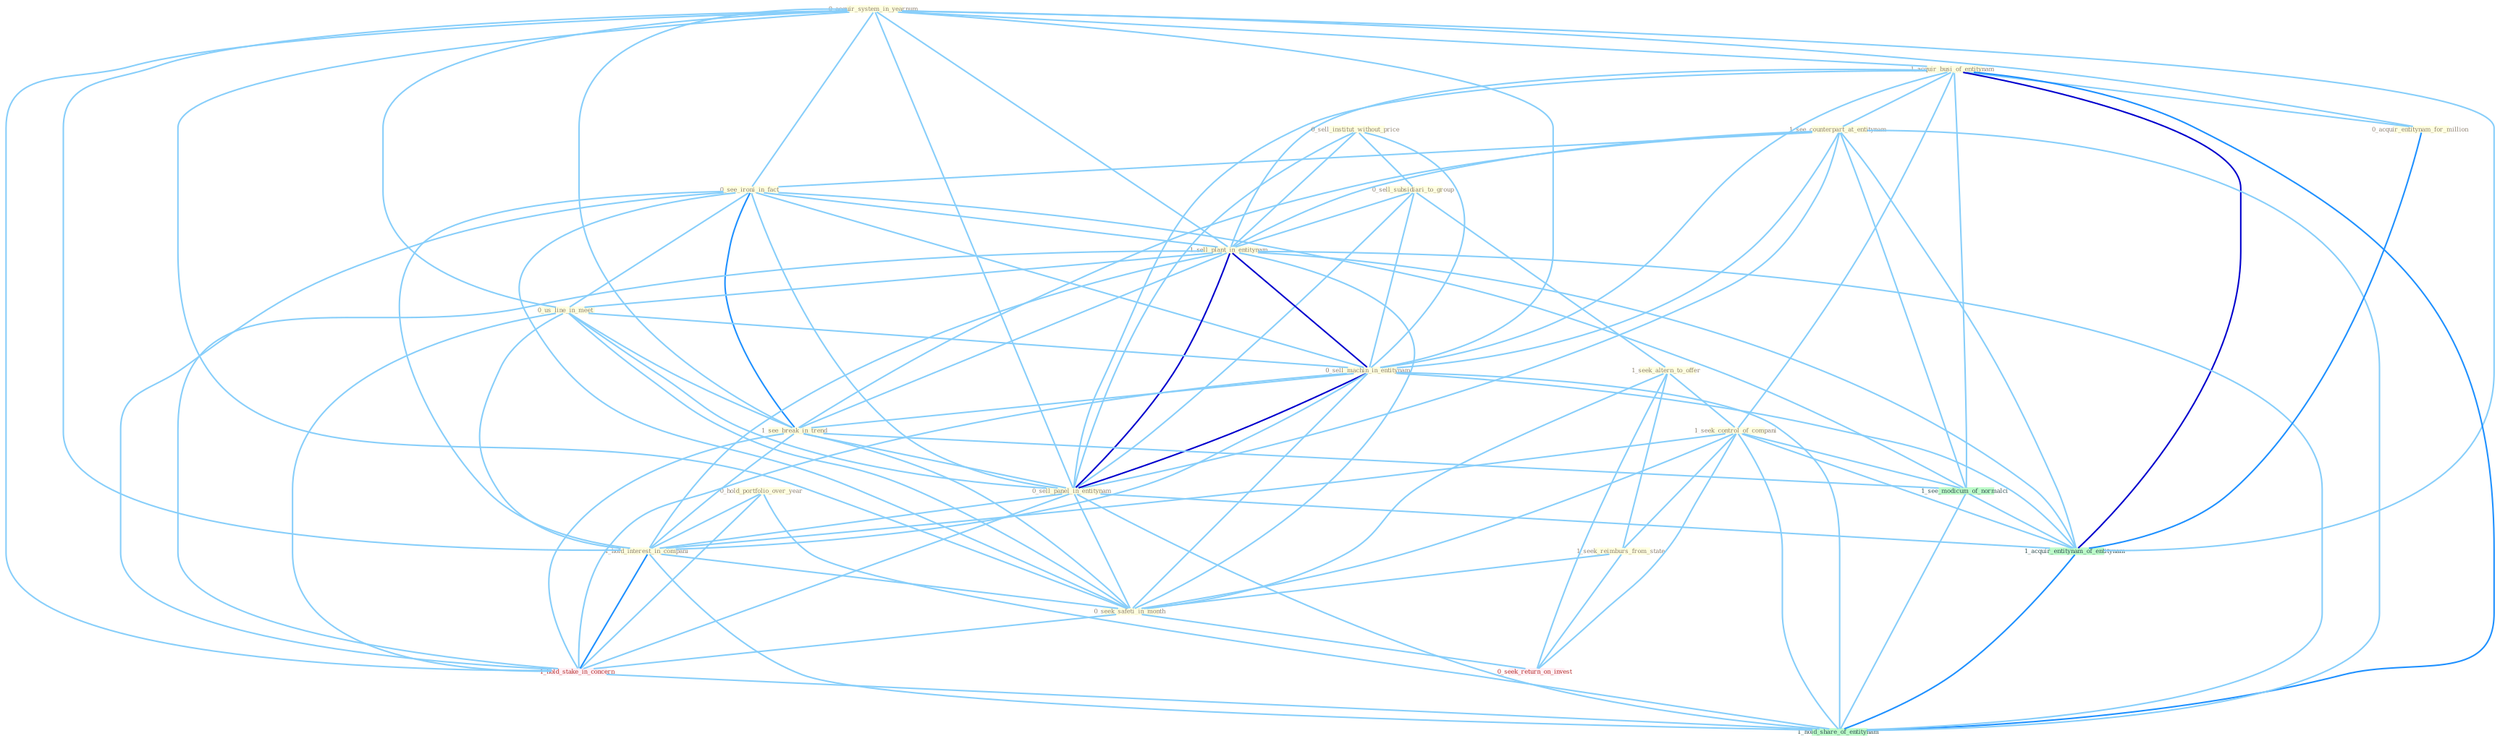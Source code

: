 Graph G{ 
    node
    [shape=polygon,style=filled,width=.5,height=.06,color="#BDFCC9",fixedsize=true,fontsize=4,
    fontcolor="#2f4f4f"];
    {node
    [color="#ffffe0", fontcolor="#8b7d6b"] "0_acquir_system_in_yearnum " "1_acquir_busi_of_entitynam " "0_sell_institut_without_price " "1_see_counterpart_at_entitynam " "0_hold_portfolio_over_year " "0_sell_subsidiari_to_group " "0_see_ironi_in_fact " "1_seek_altern_to_offer " "1_sell_plant_in_entitynam " "0_us_line_in_meet " "0_sell_machin_in_entitynam " "1_see_break_in_trend " "0_acquir_entitynam_for_million " "0_sell_panel_in_entitynam " "1_seek_control_of_compani " "1_hold_interest_in_compani " "1_seek_reimburs_from_state " "0_seek_safeti_in_month "}
{node [color="#fff0f5", fontcolor="#b22222"] "1_hold_stake_in_concern " "0_seek_return_on_invest "}
edge [color="#B0E2FF"];

	"0_acquir_system_in_yearnum " -- "1_acquir_busi_of_entitynam " [w="1", color="#87cefa" ];
	"0_acquir_system_in_yearnum " -- "0_see_ironi_in_fact " [w="1", color="#87cefa" ];
	"0_acquir_system_in_yearnum " -- "1_sell_plant_in_entitynam " [w="1", color="#87cefa" ];
	"0_acquir_system_in_yearnum " -- "0_us_line_in_meet " [w="1", color="#87cefa" ];
	"0_acquir_system_in_yearnum " -- "0_sell_machin_in_entitynam " [w="1", color="#87cefa" ];
	"0_acquir_system_in_yearnum " -- "1_see_break_in_trend " [w="1", color="#87cefa" ];
	"0_acquir_system_in_yearnum " -- "0_acquir_entitynam_for_million " [w="1", color="#87cefa" ];
	"0_acquir_system_in_yearnum " -- "0_sell_panel_in_entitynam " [w="1", color="#87cefa" ];
	"0_acquir_system_in_yearnum " -- "1_hold_interest_in_compani " [w="1", color="#87cefa" ];
	"0_acquir_system_in_yearnum " -- "0_seek_safeti_in_month " [w="1", color="#87cefa" ];
	"0_acquir_system_in_yearnum " -- "1_hold_stake_in_concern " [w="1", color="#87cefa" ];
	"0_acquir_system_in_yearnum " -- "1_acquir_entitynam_of_entitynam " [w="1", color="#87cefa" ];
	"1_acquir_busi_of_entitynam " -- "1_see_counterpart_at_entitynam " [w="1", color="#87cefa" ];
	"1_acquir_busi_of_entitynam " -- "1_sell_plant_in_entitynam " [w="1", color="#87cefa" ];
	"1_acquir_busi_of_entitynam " -- "0_sell_machin_in_entitynam " [w="1", color="#87cefa" ];
	"1_acquir_busi_of_entitynam " -- "0_acquir_entitynam_for_million " [w="1", color="#87cefa" ];
	"1_acquir_busi_of_entitynam " -- "0_sell_panel_in_entitynam " [w="1", color="#87cefa" ];
	"1_acquir_busi_of_entitynam " -- "1_seek_control_of_compani " [w="1", color="#87cefa" ];
	"1_acquir_busi_of_entitynam " -- "1_see_modicum_of_normalci " [w="1", color="#87cefa" ];
	"1_acquir_busi_of_entitynam " -- "1_acquir_entitynam_of_entitynam " [w="3", color="#0000cd" , len=0.6];
	"1_acquir_busi_of_entitynam " -- "1_hold_share_of_entitynam " [w="2", color="#1e90ff" , len=0.8];
	"0_sell_institut_without_price " -- "0_sell_subsidiari_to_group " [w="1", color="#87cefa" ];
	"0_sell_institut_without_price " -- "1_sell_plant_in_entitynam " [w="1", color="#87cefa" ];
	"0_sell_institut_without_price " -- "0_sell_machin_in_entitynam " [w="1", color="#87cefa" ];
	"0_sell_institut_without_price " -- "0_sell_panel_in_entitynam " [w="1", color="#87cefa" ];
	"1_see_counterpart_at_entitynam " -- "0_see_ironi_in_fact " [w="1", color="#87cefa" ];
	"1_see_counterpart_at_entitynam " -- "1_sell_plant_in_entitynam " [w="1", color="#87cefa" ];
	"1_see_counterpart_at_entitynam " -- "0_sell_machin_in_entitynam " [w="1", color="#87cefa" ];
	"1_see_counterpart_at_entitynam " -- "1_see_break_in_trend " [w="1", color="#87cefa" ];
	"1_see_counterpart_at_entitynam " -- "0_sell_panel_in_entitynam " [w="1", color="#87cefa" ];
	"1_see_counterpart_at_entitynam " -- "1_see_modicum_of_normalci " [w="1", color="#87cefa" ];
	"1_see_counterpart_at_entitynam " -- "1_acquir_entitynam_of_entitynam " [w="1", color="#87cefa" ];
	"1_see_counterpart_at_entitynam " -- "1_hold_share_of_entitynam " [w="1", color="#87cefa" ];
	"0_hold_portfolio_over_year " -- "1_hold_interest_in_compani " [w="1", color="#87cefa" ];
	"0_hold_portfolio_over_year " -- "1_hold_stake_in_concern " [w="1", color="#87cefa" ];
	"0_hold_portfolio_over_year " -- "1_hold_share_of_entitynam " [w="1", color="#87cefa" ];
	"0_sell_subsidiari_to_group " -- "1_seek_altern_to_offer " [w="1", color="#87cefa" ];
	"0_sell_subsidiari_to_group " -- "1_sell_plant_in_entitynam " [w="1", color="#87cefa" ];
	"0_sell_subsidiari_to_group " -- "0_sell_machin_in_entitynam " [w="1", color="#87cefa" ];
	"0_sell_subsidiari_to_group " -- "0_sell_panel_in_entitynam " [w="1", color="#87cefa" ];
	"0_see_ironi_in_fact " -- "1_sell_plant_in_entitynam " [w="1", color="#87cefa" ];
	"0_see_ironi_in_fact " -- "0_us_line_in_meet " [w="1", color="#87cefa" ];
	"0_see_ironi_in_fact " -- "0_sell_machin_in_entitynam " [w="1", color="#87cefa" ];
	"0_see_ironi_in_fact " -- "1_see_break_in_trend " [w="2", color="#1e90ff" , len=0.8];
	"0_see_ironi_in_fact " -- "0_sell_panel_in_entitynam " [w="1", color="#87cefa" ];
	"0_see_ironi_in_fact " -- "1_hold_interest_in_compani " [w="1", color="#87cefa" ];
	"0_see_ironi_in_fact " -- "0_seek_safeti_in_month " [w="1", color="#87cefa" ];
	"0_see_ironi_in_fact " -- "1_hold_stake_in_concern " [w="1", color="#87cefa" ];
	"0_see_ironi_in_fact " -- "1_see_modicum_of_normalci " [w="1", color="#87cefa" ];
	"1_seek_altern_to_offer " -- "1_seek_control_of_compani " [w="1", color="#87cefa" ];
	"1_seek_altern_to_offer " -- "1_seek_reimburs_from_state " [w="1", color="#87cefa" ];
	"1_seek_altern_to_offer " -- "0_seek_safeti_in_month " [w="1", color="#87cefa" ];
	"1_seek_altern_to_offer " -- "0_seek_return_on_invest " [w="1", color="#87cefa" ];
	"1_sell_plant_in_entitynam " -- "0_us_line_in_meet " [w="1", color="#87cefa" ];
	"1_sell_plant_in_entitynam " -- "0_sell_machin_in_entitynam " [w="3", color="#0000cd" , len=0.6];
	"1_sell_plant_in_entitynam " -- "1_see_break_in_trend " [w="1", color="#87cefa" ];
	"1_sell_plant_in_entitynam " -- "0_sell_panel_in_entitynam " [w="3", color="#0000cd" , len=0.6];
	"1_sell_plant_in_entitynam " -- "1_hold_interest_in_compani " [w="1", color="#87cefa" ];
	"1_sell_plant_in_entitynam " -- "0_seek_safeti_in_month " [w="1", color="#87cefa" ];
	"1_sell_plant_in_entitynam " -- "1_hold_stake_in_concern " [w="1", color="#87cefa" ];
	"1_sell_plant_in_entitynam " -- "1_acquir_entitynam_of_entitynam " [w="1", color="#87cefa" ];
	"1_sell_plant_in_entitynam " -- "1_hold_share_of_entitynam " [w="1", color="#87cefa" ];
	"0_us_line_in_meet " -- "0_sell_machin_in_entitynam " [w="1", color="#87cefa" ];
	"0_us_line_in_meet " -- "1_see_break_in_trend " [w="1", color="#87cefa" ];
	"0_us_line_in_meet " -- "0_sell_panel_in_entitynam " [w="1", color="#87cefa" ];
	"0_us_line_in_meet " -- "1_hold_interest_in_compani " [w="1", color="#87cefa" ];
	"0_us_line_in_meet " -- "0_seek_safeti_in_month " [w="1", color="#87cefa" ];
	"0_us_line_in_meet " -- "1_hold_stake_in_concern " [w="1", color="#87cefa" ];
	"0_sell_machin_in_entitynam " -- "1_see_break_in_trend " [w="1", color="#87cefa" ];
	"0_sell_machin_in_entitynam " -- "0_sell_panel_in_entitynam " [w="3", color="#0000cd" , len=0.6];
	"0_sell_machin_in_entitynam " -- "1_hold_interest_in_compani " [w="1", color="#87cefa" ];
	"0_sell_machin_in_entitynam " -- "0_seek_safeti_in_month " [w="1", color="#87cefa" ];
	"0_sell_machin_in_entitynam " -- "1_hold_stake_in_concern " [w="1", color="#87cefa" ];
	"0_sell_machin_in_entitynam " -- "1_acquir_entitynam_of_entitynam " [w="1", color="#87cefa" ];
	"0_sell_machin_in_entitynam " -- "1_hold_share_of_entitynam " [w="1", color="#87cefa" ];
	"1_see_break_in_trend " -- "0_sell_panel_in_entitynam " [w="1", color="#87cefa" ];
	"1_see_break_in_trend " -- "1_hold_interest_in_compani " [w="1", color="#87cefa" ];
	"1_see_break_in_trend " -- "0_seek_safeti_in_month " [w="1", color="#87cefa" ];
	"1_see_break_in_trend " -- "1_hold_stake_in_concern " [w="1", color="#87cefa" ];
	"1_see_break_in_trend " -- "1_see_modicum_of_normalci " [w="1", color="#87cefa" ];
	"0_acquir_entitynam_for_million " -- "1_acquir_entitynam_of_entitynam " [w="2", color="#1e90ff" , len=0.8];
	"0_sell_panel_in_entitynam " -- "1_hold_interest_in_compani " [w="1", color="#87cefa" ];
	"0_sell_panel_in_entitynam " -- "0_seek_safeti_in_month " [w="1", color="#87cefa" ];
	"0_sell_panel_in_entitynam " -- "1_hold_stake_in_concern " [w="1", color="#87cefa" ];
	"0_sell_panel_in_entitynam " -- "1_acquir_entitynam_of_entitynam " [w="1", color="#87cefa" ];
	"0_sell_panel_in_entitynam " -- "1_hold_share_of_entitynam " [w="1", color="#87cefa" ];
	"1_seek_control_of_compani " -- "1_hold_interest_in_compani " [w="1", color="#87cefa" ];
	"1_seek_control_of_compani " -- "1_seek_reimburs_from_state " [w="1", color="#87cefa" ];
	"1_seek_control_of_compani " -- "0_seek_safeti_in_month " [w="1", color="#87cefa" ];
	"1_seek_control_of_compani " -- "0_seek_return_on_invest " [w="1", color="#87cefa" ];
	"1_seek_control_of_compani " -- "1_see_modicum_of_normalci " [w="1", color="#87cefa" ];
	"1_seek_control_of_compani " -- "1_acquir_entitynam_of_entitynam " [w="1", color="#87cefa" ];
	"1_seek_control_of_compani " -- "1_hold_share_of_entitynam " [w="1", color="#87cefa" ];
	"1_hold_interest_in_compani " -- "0_seek_safeti_in_month " [w="1", color="#87cefa" ];
	"1_hold_interest_in_compani " -- "1_hold_stake_in_concern " [w="2", color="#1e90ff" , len=0.8];
	"1_hold_interest_in_compani " -- "1_hold_share_of_entitynam " [w="1", color="#87cefa" ];
	"1_seek_reimburs_from_state " -- "0_seek_safeti_in_month " [w="1", color="#87cefa" ];
	"1_seek_reimburs_from_state " -- "0_seek_return_on_invest " [w="1", color="#87cefa" ];
	"0_seek_safeti_in_month " -- "1_hold_stake_in_concern " [w="1", color="#87cefa" ];
	"0_seek_safeti_in_month " -- "0_seek_return_on_invest " [w="1", color="#87cefa" ];
	"1_hold_stake_in_concern " -- "1_hold_share_of_entitynam " [w="1", color="#87cefa" ];
	"1_see_modicum_of_normalci " -- "1_acquir_entitynam_of_entitynam " [w="1", color="#87cefa" ];
	"1_see_modicum_of_normalci " -- "1_hold_share_of_entitynam " [w="1", color="#87cefa" ];
	"1_acquir_entitynam_of_entitynam " -- "1_hold_share_of_entitynam " [w="2", color="#1e90ff" , len=0.8];
}